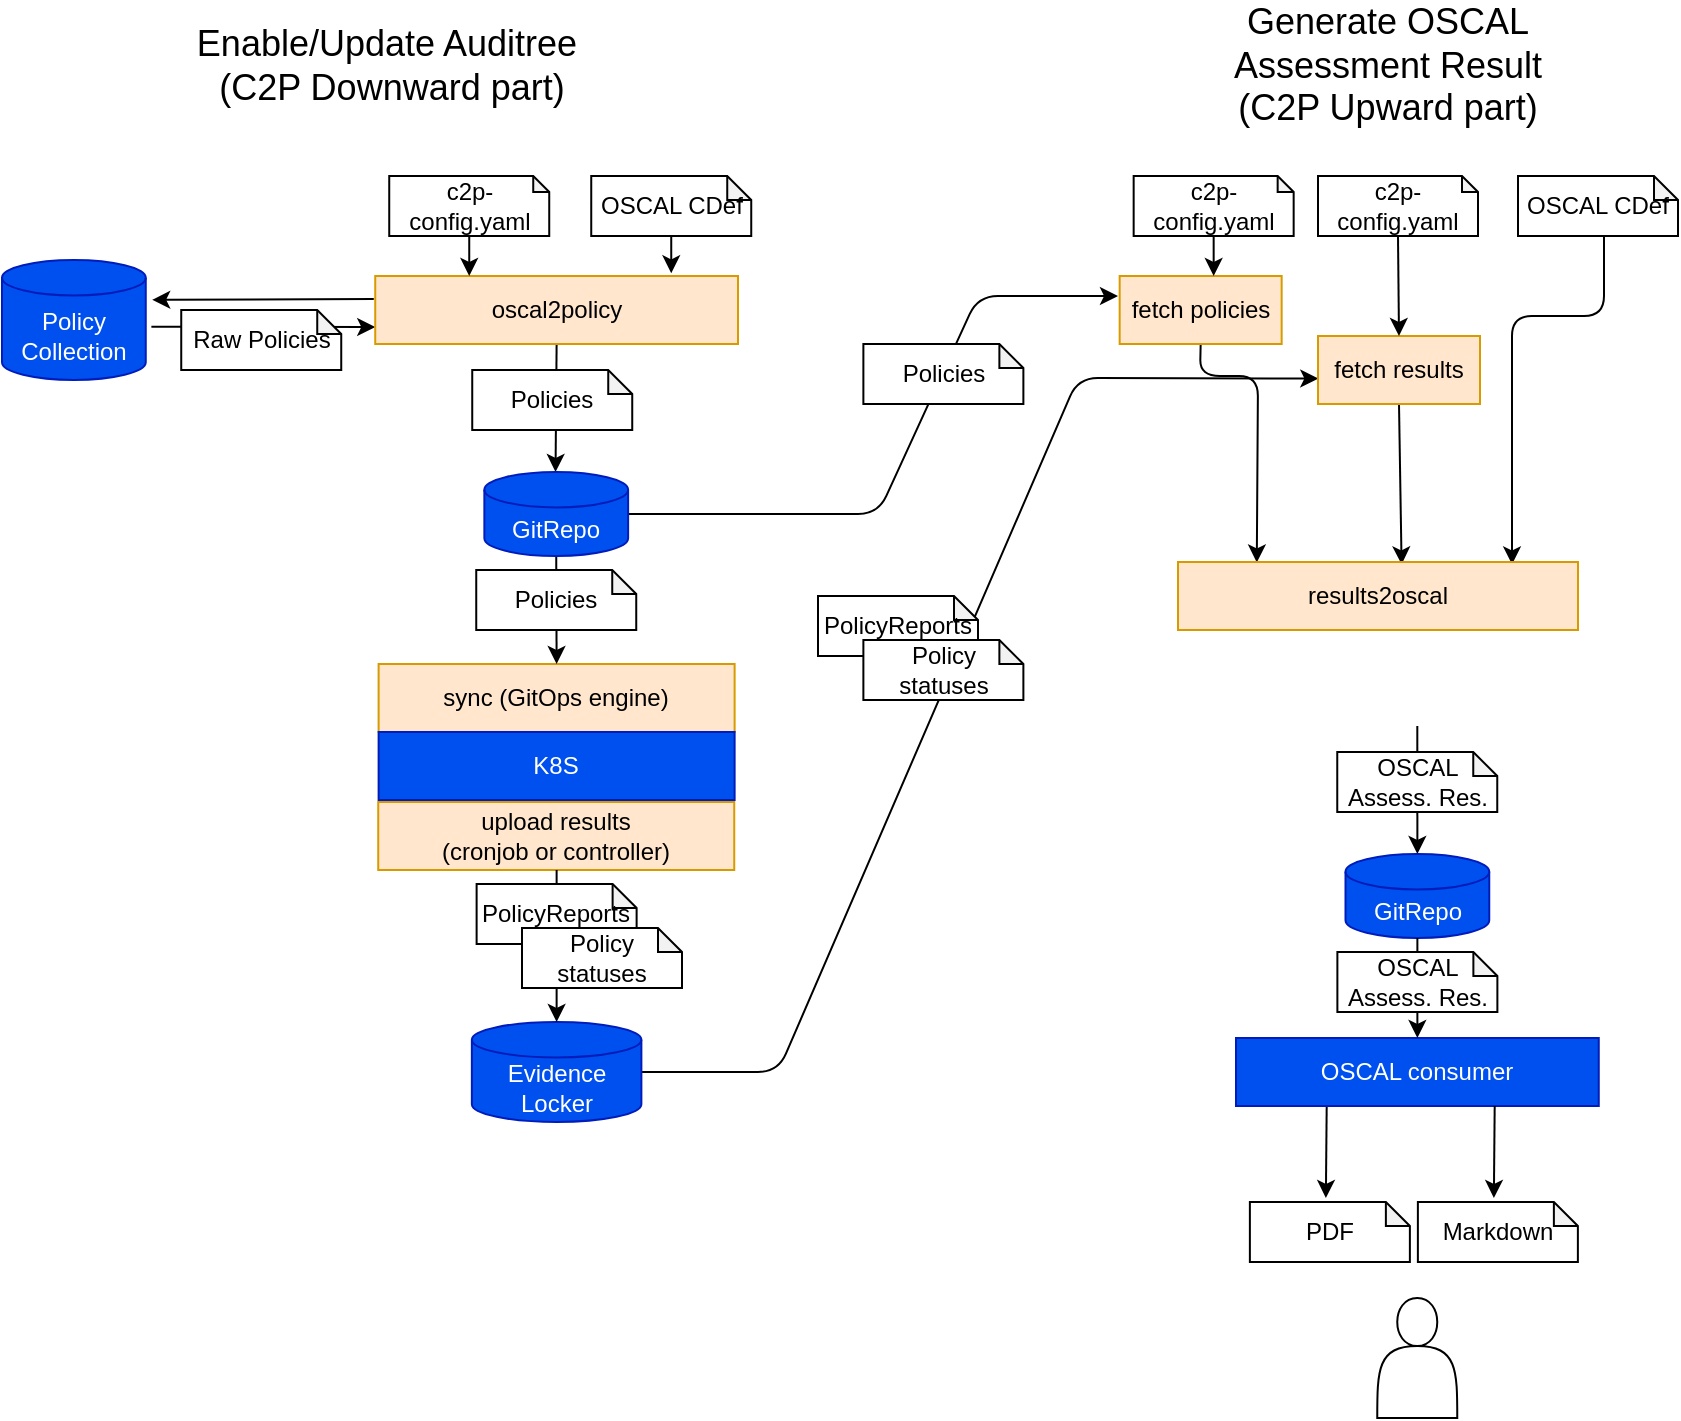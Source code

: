 <mxfile>
    <diagram id="91P5XR5u40-4MeILk5UR" name="Page-1">
        <mxGraphModel dx="1352" dy="772" grid="1" gridSize="10" guides="1" tooltips="1" connect="1" arrows="1" fold="1" page="1" pageScale="1" pageWidth="850" pageHeight="1100" math="0" shadow="0">
            <root>
                <mxCell id="0"/>
                <mxCell id="1" parent="0"/>
                <mxCell id="69" value="Generate OSCAL Assessment Result&lt;br&gt;(C2P Upward part)" style="text;html=1;strokeColor=none;fillColor=none;align=center;verticalAlign=middle;whiteSpace=wrap;rounded=0;fontSize=18;" vertex="1" parent="1">
                    <mxGeometry x="600" y="50" width="190" height="30" as="geometry"/>
                </mxCell>
                <mxCell id="70" value="Enable/Update Auditree&amp;nbsp;&lt;br&gt;(C2P Downward part)" style="text;html=1;strokeColor=none;fillColor=none;align=center;verticalAlign=middle;whiteSpace=wrap;rounded=0;fontSize=18;" vertex="1" parent="1">
                    <mxGeometry x="91.62" y="50" width="210" height="30" as="geometry"/>
                </mxCell>
                <mxCell id="71" style="edgeStyle=none;html=1;entryX=0.816;entryY=-0.039;entryDx=0;entryDy=0;exitX=0.5;exitY=1;exitDx=0;exitDy=0;entryPerimeter=0;exitPerimeter=0;" edge="1" parent="1" source="85" target="78">
                    <mxGeometry relative="1" as="geometry">
                        <mxPoint x="336.12" y="200" as="sourcePoint"/>
                        <mxPoint x="346.12" y="180" as="targetPoint"/>
                    </mxGeometry>
                </mxCell>
                <mxCell id="72" style="edgeStyle=none;html=1;entryX=0;entryY=0.75;entryDx=0;entryDy=0;exitX=1.001;exitY=0.634;exitDx=0;exitDy=0;exitPerimeter=0;" edge="1" parent="1" target="78">
                    <mxGeometry relative="1" as="geometry">
                        <mxPoint x="136.62" y="263" as="targetPoint"/>
                        <mxPoint x="76.68" y="195.36" as="sourcePoint"/>
                    </mxGeometry>
                </mxCell>
                <mxCell id="76" style="edgeStyle=none;html=1;exitX=-0.004;exitY=0.338;exitDx=0;exitDy=0;exitPerimeter=0;entryX=1.008;entryY=0.298;entryDx=0;entryDy=0;entryPerimeter=0;" edge="1" parent="1" source="78">
                    <mxGeometry relative="1" as="geometry">
                        <mxPoint x="77.1" y="181.92" as="targetPoint"/>
                    </mxGeometry>
                </mxCell>
                <mxCell id="77" style="edgeStyle=none;html=1;exitX=0.5;exitY=1;exitDx=0;exitDy=0;" edge="1" parent="1" source="78">
                    <mxGeometry relative="1" as="geometry">
                        <mxPoint x="278.765" y="268" as="targetPoint"/>
                    </mxGeometry>
                </mxCell>
                <mxCell id="78" value="oscal2policy" style="rounded=0;whiteSpace=wrap;html=1;fillColor=#ffe6cc;strokeColor=#d79b00;" vertex="1" parent="1">
                    <mxGeometry x="188.62" y="170" width="181.38" height="34" as="geometry"/>
                </mxCell>
                <mxCell id="79" value="Policies" style="shape=note;whiteSpace=wrap;html=1;backgroundOutline=1;darkOpacity=0.05;size=12;" vertex="1" parent="1">
                    <mxGeometry x="237.12" y="217" width="80" height="30" as="geometry"/>
                </mxCell>
                <mxCell id="80" value="sync (GitOps engine)" style="rounded=0;whiteSpace=wrap;html=1;fillColor=#ffe6cc;strokeColor=#d79b00;" vertex="1" parent="1">
                    <mxGeometry x="190.31" y="364" width="178" height="34" as="geometry"/>
                </mxCell>
                <mxCell id="82" value="Raw Policies" style="shape=note;whiteSpace=wrap;html=1;backgroundOutline=1;darkOpacity=0.05;size=12;" vertex="1" parent="1">
                    <mxGeometry x="91.62" y="187" width="80" height="30" as="geometry"/>
                </mxCell>
                <mxCell id="85" value="OSCAL CDef" style="shape=note;whiteSpace=wrap;html=1;backgroundOutline=1;darkOpacity=0.05;size=12;" vertex="1" parent="1">
                    <mxGeometry x="296.62" y="120" width="80" height="30" as="geometry"/>
                </mxCell>
                <mxCell id="123" style="edgeStyle=none;html=1;entryX=0.002;entryY=0.626;entryDx=0;entryDy=0;exitX=1;exitY=0.5;exitDx=0;exitDy=0;exitPerimeter=0;entryPerimeter=0;" edge="1" parent="1" source="87" target="157">
                    <mxGeometry relative="1" as="geometry">
                        <mxPoint x="520" y="184" as="targetPoint"/>
                        <Array as="points">
                            <mxPoint x="390" y="568"/>
                            <mxPoint x="540" y="221"/>
                        </Array>
                    </mxGeometry>
                </mxCell>
                <mxCell id="87" value="Evidence Locker" style="shape=cylinder3;whiteSpace=wrap;html=1;boundedLbl=1;backgroundOutline=1;size=8.846;fillColor=#0050ef;fontColor=#ffffff;strokeColor=#001DBC;" vertex="1" parent="1">
                    <mxGeometry x="236.93" y="543" width="84.76" height="50" as="geometry"/>
                </mxCell>
                <mxCell id="90" value="c2p-config.yaml" style="shape=note;whiteSpace=wrap;html=1;backgroundOutline=1;darkOpacity=0.05;size=8;" vertex="1" parent="1">
                    <mxGeometry x="195.62" y="120" width="80" height="30" as="geometry"/>
                </mxCell>
                <mxCell id="91" style="edgeStyle=none;html=1;exitX=0.5;exitY=1;exitDx=0;exitDy=0;exitPerimeter=0;" edge="1" parent="1" source="90">
                    <mxGeometry relative="1" as="geometry">
                        <mxPoint x="243.62" y="214" as="sourcePoint"/>
                        <mxPoint x="235.62" y="170" as="targetPoint"/>
                    </mxGeometry>
                </mxCell>
                <mxCell id="111" value="Policy Collection" style="shape=cylinder3;whiteSpace=wrap;html=1;boundedLbl=1;backgroundOutline=1;size=8.846;fillColor=#0050ef;fontColor=#ffffff;strokeColor=#001DBC;" vertex="1" parent="1">
                    <mxGeometry x="2" y="162" width="71.88" height="60" as="geometry"/>
                </mxCell>
                <mxCell id="114" style="edgeStyle=none;html=1;entryX=0.5;entryY=0;entryDx=0;entryDy=0;exitX=0.5;exitY=1;exitDx=0;exitDy=0;exitPerimeter=0;" edge="1" parent="1" source="112" target="80">
                    <mxGeometry relative="1" as="geometry">
                        <mxPoint x="278.941" y="318" as="sourcePoint"/>
                        <mxPoint x="279.05" y="352" as="targetPoint"/>
                    </mxGeometry>
                </mxCell>
                <mxCell id="156" style="edgeStyle=none;html=1;exitX=1;exitY=0.5;exitDx=0;exitDy=0;exitPerimeter=0;" edge="1" parent="1" source="112">
                    <mxGeometry relative="1" as="geometry">
                        <mxPoint x="560" y="180" as="targetPoint"/>
                        <Array as="points">
                            <mxPoint x="440" y="289"/>
                            <mxPoint x="490" y="180"/>
                        </Array>
                    </mxGeometry>
                </mxCell>
                <mxCell id="112" value="GitRepo" style="shape=cylinder3;whiteSpace=wrap;html=1;boundedLbl=1;backgroundOutline=1;size=8.846;fillColor=#0050ef;fontColor=#ffffff;strokeColor=#001DBC;" vertex="1" parent="1">
                    <mxGeometry x="243.18" y="268" width="71.88" height="42" as="geometry"/>
                </mxCell>
                <mxCell id="116" value="upload results &lt;br&gt;(cronjob or controller)" style="rounded=0;whiteSpace=wrap;html=1;fillColor=#ffe6cc;strokeColor=#d79b00;" vertex="1" parent="1">
                    <mxGeometry x="190.12" y="433" width="178" height="34" as="geometry"/>
                </mxCell>
                <mxCell id="118" value="K8S" style="rounded=0;whiteSpace=wrap;html=1;fillColor=#0050ef;strokeColor=#001DBC;fontColor=#ffffff;" vertex="1" parent="1">
                    <mxGeometry x="190.31" y="398" width="178" height="34" as="geometry"/>
                </mxCell>
                <mxCell id="119" value="Policies" style="shape=note;whiteSpace=wrap;html=1;backgroundOutline=1;darkOpacity=0.05;size=12;" vertex="1" parent="1">
                    <mxGeometry x="239.12" y="317" width="80" height="30" as="geometry"/>
                </mxCell>
                <mxCell id="120" style="edgeStyle=none;html=1;entryX=0.5;entryY=0;entryDx=0;entryDy=0;exitX=0.5;exitY=1;exitDx=0;exitDy=0;exitPerimeter=0;entryPerimeter=0;" edge="1" parent="1" target="87">
                    <mxGeometry relative="1" as="geometry">
                        <mxPoint x="279.31" y="467" as="sourcePoint"/>
                        <mxPoint x="279.5" y="521" as="targetPoint"/>
                    </mxGeometry>
                </mxCell>
                <mxCell id="121" value="PolicyReports" style="shape=note;whiteSpace=wrap;html=1;backgroundOutline=1;darkOpacity=0.05;size=12;" vertex="1" parent="1">
                    <mxGeometry x="239.31" y="474" width="80" height="30" as="geometry"/>
                </mxCell>
                <mxCell id="122" value="Policy statuses" style="shape=note;whiteSpace=wrap;html=1;backgroundOutline=1;darkOpacity=0.05;size=12;" vertex="1" parent="1">
                    <mxGeometry x="262" y="496" width="80" height="30" as="geometry"/>
                </mxCell>
                <mxCell id="124" style="edgeStyle=none;html=1;exitX=0.5;exitY=1;exitDx=0;exitDy=0;exitPerimeter=0;entryX=0.835;entryY=0.035;entryDx=0;entryDy=0;entryPerimeter=0;" edge="1" parent="1" target="163">
                    <mxGeometry relative="1" as="geometry">
                        <mxPoint x="803" y="150" as="sourcePoint"/>
                        <mxPoint x="803" y="210" as="targetPoint"/>
                        <Array as="points">
                            <mxPoint x="803" y="190"/>
                            <mxPoint x="757" y="190"/>
                        </Array>
                    </mxGeometry>
                </mxCell>
                <mxCell id="133" style="edgeStyle=none;html=1;entryX=0.5;entryY=0;entryDx=0;entryDy=0;entryPerimeter=0;" edge="1" parent="1" target="132">
                    <mxGeometry relative="1" as="geometry">
                        <mxPoint x="709.643" y="395.0" as="sourcePoint"/>
                    </mxGeometry>
                </mxCell>
                <mxCell id="164" style="edgeStyle=none;html=1;exitX=0.5;exitY=1;exitDx=0;exitDy=0;entryX=0.197;entryY=0.007;entryDx=0;entryDy=0;entryPerimeter=0;" edge="1" parent="1" source="125" target="163">
                    <mxGeometry relative="1" as="geometry">
                        <Array as="points">
                            <mxPoint x="601" y="220"/>
                            <mxPoint x="630" y="220"/>
                        </Array>
                    </mxGeometry>
                </mxCell>
                <mxCell id="125" value="fetch policies" style="rounded=0;whiteSpace=wrap;html=1;fillColor=#ffe6cc;strokeColor=#d79b00;" vertex="1" parent="1">
                    <mxGeometry x="560.83" y="170" width="81" height="34" as="geometry"/>
                </mxCell>
                <mxCell id="126" value="OSCAL CDef" style="shape=note;whiteSpace=wrap;html=1;backgroundOutline=1;darkOpacity=0.05;size=12;" vertex="1" parent="1">
                    <mxGeometry x="760" y="120" width="80" height="30" as="geometry"/>
                </mxCell>
                <mxCell id="127" value="c2p-config.yaml" style="shape=note;whiteSpace=wrap;html=1;backgroundOutline=1;darkOpacity=0.05;size=8;" vertex="1" parent="1">
                    <mxGeometry x="567.83" y="120" width="80" height="30" as="geometry"/>
                </mxCell>
                <mxCell id="128" style="edgeStyle=none;html=1;exitX=0.5;exitY=1;exitDx=0;exitDy=0;exitPerimeter=0;" edge="1" parent="1" source="127">
                    <mxGeometry relative="1" as="geometry">
                        <mxPoint x="615.83" y="214" as="sourcePoint"/>
                        <mxPoint x="607.83" y="170" as="targetPoint"/>
                    </mxGeometry>
                </mxCell>
                <mxCell id="129" value="PolicyReports" style="shape=note;whiteSpace=wrap;html=1;backgroundOutline=1;darkOpacity=0.05;size=12;" vertex="1" parent="1">
                    <mxGeometry x="410" y="330" width="80" height="30" as="geometry"/>
                </mxCell>
                <mxCell id="130" value="Policy statuses" style="shape=note;whiteSpace=wrap;html=1;backgroundOutline=1;darkOpacity=0.05;size=12;" vertex="1" parent="1">
                    <mxGeometry x="432.69" y="352" width="80" height="30" as="geometry"/>
                </mxCell>
                <mxCell id="132" value="GitRepo" style="shape=cylinder3;whiteSpace=wrap;html=1;boundedLbl=1;backgroundOutline=1;size=8.846;fillColor=#0050ef;fontColor=#ffffff;strokeColor=#001DBC;" vertex="1" parent="1">
                    <mxGeometry x="673.75" y="459" width="71.88" height="42" as="geometry"/>
                </mxCell>
                <mxCell id="94" value="OSCAL Assess. Res." style="shape=note;whiteSpace=wrap;html=1;backgroundOutline=1;darkOpacity=0.05;size=12;" vertex="1" parent="1">
                    <mxGeometry x="669.63" y="408" width="80" height="30" as="geometry"/>
                </mxCell>
                <mxCell id="137" style="edgeStyle=none;html=1;exitX=0.25;exitY=1;exitDx=0;exitDy=0;" edge="1" parent="1" source="134">
                    <mxGeometry relative="1" as="geometry">
                        <mxPoint x="663.94" y="631" as="targetPoint"/>
                    </mxGeometry>
                </mxCell>
                <mxCell id="134" value="OSCAL consumer" style="rounded=0;whiteSpace=wrap;html=1;fillColor=#0050ef;fontColor=#ffffff;strokeColor=#001DBC;" vertex="1" parent="1">
                    <mxGeometry x="619" y="551" width="181.38" height="34" as="geometry"/>
                </mxCell>
                <mxCell id="136" style="edgeStyle=none;html=1;entryX=0.5;entryY=0;entryDx=0;entryDy=0;exitX=0.5;exitY=1;exitDx=0;exitDy=0;exitPerimeter=0;" edge="1" parent="1" source="132" target="134">
                    <mxGeometry relative="1" as="geometry">
                        <mxPoint x="719.643" y="405" as="sourcePoint"/>
                        <mxPoint x="719.69" y="469" as="targetPoint"/>
                    </mxGeometry>
                </mxCell>
                <mxCell id="135" value="OSCAL Assess. Res." style="shape=note;whiteSpace=wrap;html=1;backgroundOutline=1;darkOpacity=0.05;size=12;" vertex="1" parent="1">
                    <mxGeometry x="669.69" y="508" width="80" height="30" as="geometry"/>
                </mxCell>
                <mxCell id="138" value="PDF" style="shape=note;whiteSpace=wrap;html=1;backgroundOutline=1;darkOpacity=0.05;size=12;" vertex="1" parent="1">
                    <mxGeometry x="625.94" y="633" width="80" height="30" as="geometry"/>
                </mxCell>
                <mxCell id="139" style="edgeStyle=none;html=1;exitX=0.25;exitY=1;exitDx=0;exitDy=0;" edge="1" parent="1">
                    <mxGeometry relative="1" as="geometry">
                        <mxPoint x="747.94" y="631" as="targetPoint"/>
                        <mxPoint x="748.345" y="585" as="sourcePoint"/>
                    </mxGeometry>
                </mxCell>
                <mxCell id="140" value="Markdown" style="shape=note;whiteSpace=wrap;html=1;backgroundOutline=1;darkOpacity=0.05;size=12;" vertex="1" parent="1">
                    <mxGeometry x="709.94" y="633" width="80" height="30" as="geometry"/>
                </mxCell>
                <mxCell id="142" value="" style="shape=actor;whiteSpace=wrap;html=1;" vertex="1" parent="1">
                    <mxGeometry x="689.63" y="681" width="40" height="60" as="geometry"/>
                </mxCell>
                <mxCell id="165" style="edgeStyle=none;html=1;exitX=0.5;exitY=1;exitDx=0;exitDy=0;entryX=0.559;entryY=0.035;entryDx=0;entryDy=0;entryPerimeter=0;" edge="1" parent="1" source="157" target="163">
                    <mxGeometry relative="1" as="geometry"/>
                </mxCell>
                <mxCell id="157" value="fetch results" style="rounded=0;whiteSpace=wrap;html=1;fillColor=#ffe6cc;strokeColor=#d79b00;" vertex="1" parent="1">
                    <mxGeometry x="660" y="200" width="81" height="34" as="geometry"/>
                </mxCell>
                <mxCell id="158" value="Policies" style="shape=note;whiteSpace=wrap;html=1;backgroundOutline=1;darkOpacity=0.05;size=12;" vertex="1" parent="1">
                    <mxGeometry x="432.69" y="204" width="80" height="30" as="geometry"/>
                </mxCell>
                <mxCell id="161" value="c2p-config.yaml" style="shape=note;whiteSpace=wrap;html=1;backgroundOutline=1;darkOpacity=0.05;size=8;" vertex="1" parent="1">
                    <mxGeometry x="660" y="120" width="80" height="30" as="geometry"/>
                </mxCell>
                <mxCell id="162" style="edgeStyle=none;html=1;exitX=0.5;exitY=1;exitDx=0;exitDy=0;exitPerimeter=0;entryX=0.5;entryY=0;entryDx=0;entryDy=0;" edge="1" parent="1" source="161" target="157">
                    <mxGeometry relative="1" as="geometry">
                        <mxPoint x="708" y="214" as="sourcePoint"/>
                        <mxPoint x="700.0" y="170" as="targetPoint"/>
                    </mxGeometry>
                </mxCell>
                <mxCell id="163" value="results2oscal" style="rounded=0;whiteSpace=wrap;html=1;fillColor=#ffe6cc;strokeColor=#d79b00;" vertex="1" parent="1">
                    <mxGeometry x="590" y="313" width="200" height="34" as="geometry"/>
                </mxCell>
            </root>
        </mxGraphModel>
    </diagram>
</mxfile>